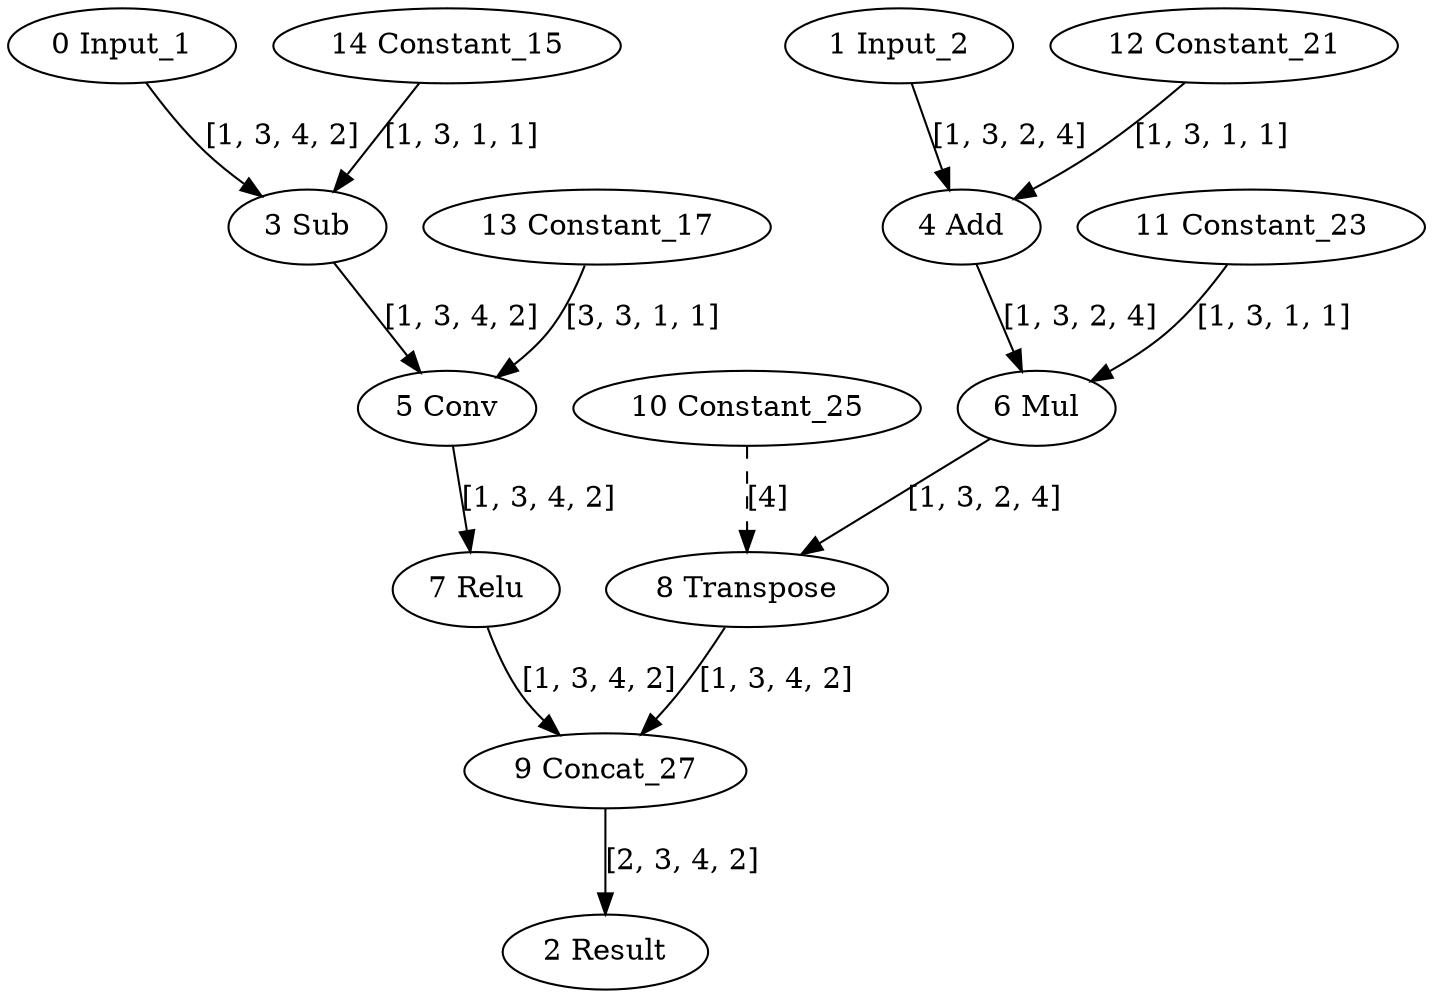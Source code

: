 strict digraph  {
"0 Input_1" [id=0, type=nncf_model_input];
"1 Input_2" [id=1, type=nncf_model_input];
"2 Result" [id=2, type=nncf_model_output];
"3 Sub" [id=3, type=Subtract];
"4 Add" [id=4, type=Add];
"5 Conv" [id=5, type=Convolution];
"6 Mul" [id=6, type=Multiply];
"7 Relu" [id=7, type=Relu];
"8 Transpose" [id=8, type=Transpose];
"9 Concat_27" [id=9, type=Concat];
"10 Constant_25" [id=10, type=Constant];
"11 Constant_23" [id=11, type=Constant];
"12 Constant_21" [id=12, type=Constant];
"13 Constant_17" [id=13, type=Constant];
"14 Constant_15" [id=14, type=Constant];
"0 Input_1" -> "3 Sub"  [label="[1, 3, 4, 2]", style=solid];
"1 Input_2" -> "4 Add"  [label="[1, 3, 2, 4]", style=solid];
"3 Sub" -> "5 Conv"  [label="[1, 3, 4, 2]", style=solid];
"4 Add" -> "6 Mul"  [label="[1, 3, 2, 4]", style=solid];
"5 Conv" -> "7 Relu"  [label="[1, 3, 4, 2]", style=solid];
"6 Mul" -> "8 Transpose"  [label="[1, 3, 2, 4]", style=solid];
"7 Relu" -> "9 Concat_27"  [label="[1, 3, 4, 2]", style=solid];
"8 Transpose" -> "9 Concat_27"  [label="[1, 3, 4, 2]", style=solid];
"9 Concat_27" -> "2 Result"  [label="[2, 3, 4, 2]", style=solid];
"10 Constant_25" -> "8 Transpose"  [label="[4]", style=dashed];
"11 Constant_23" -> "6 Mul"  [label="[1, 3, 1, 1]", style=solid];
"12 Constant_21" -> "4 Add"  [label="[1, 3, 1, 1]", style=solid];
"13 Constant_17" -> "5 Conv"  [label="[3, 3, 1, 1]", style=solid];
"14 Constant_15" -> "3 Sub"  [label="[1, 3, 1, 1]", style=solid];
}
